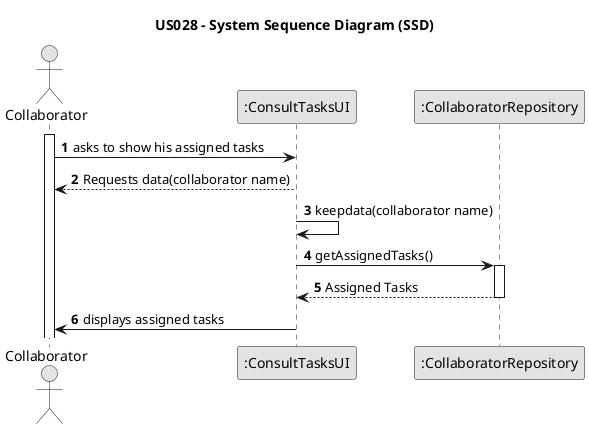@startuml
skinparam monochrome true
skinparam packageStyle rectangle
skinparam shadowing false

title US028 - System Sequence Diagram (SSD)
autonumber

actor "Collaborator" as Collaborator
participant ":ConsultTasksUI" as UI
participant ":CollaboratorRepository" as cr

activate Collaborator
Collaborator -> UI: asks to show his assigned tasks
UI --> Collaborator: Requests data(collaborator name)
UI -> UI: keepdata(collaborator name)
UI -> cr: getAssignedTasks()
activate cr
cr --> UI: Assigned Tasks
deactivate cr
UI -> Collaborator: displays assigned tasks


@enduml